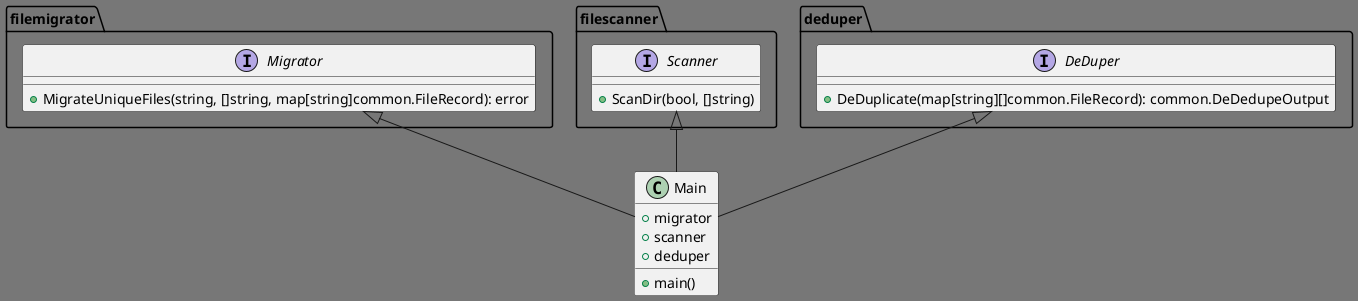@startuml
'https://plantuml.com/class-diagram
skinparam backgroundColor #777777

class Main {
    + migrator
    + scanner
    + deduper
    + main()
}
interface filemigrator.Migrator {
    +MigrateUniqueFiles(string, []string, map[string]common.FileRecord): error
}
interface filescanner.Scanner {
    +ScanDir(bool, []string)
}
interface deduper.DeDuper {
    +DeDuplicate(map[string][]common.FileRecord): common.DeDedupeOutput
}

Migrator <|-- Main
DeDuper <|-- Main
Scanner <|-- Main

@enduml
